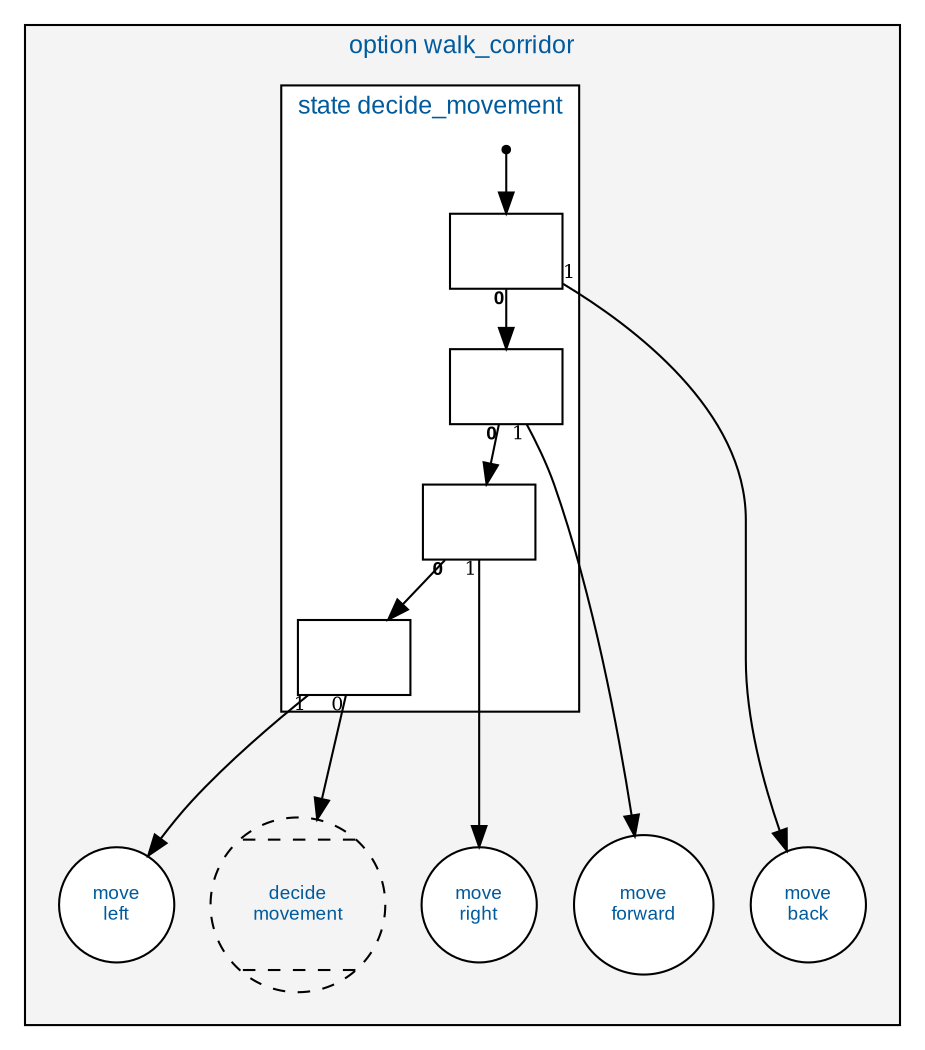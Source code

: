 digraph g {compound="true";bgcolor="";fontcolor="";fontname="";fontsize="";label="";margin="";nodesep="";rankdir="";ranksep="0.4";ratio="";size="";subgraph cluster_option{bgcolor="";color="";fillcolor="#F4F4F4";fontcolor="#005A9C";fontname="Arial";fontsize="12";label="option walk_corridor";labeljust="";labelloc="";style="filled";subgraph cluster_states{bgcolor="";color="#F4F4F4";fillcolor="#F4F4F4";fontcolor="";fontname="";fontsize="";label="";labeljust="";labelloc="";style="filled";node[label="move\nback", color="",fillcolor="#FFFFFF",fixedsize="",fontcolor="#005A9C",fontname="Arial",fontsize="9",height="",shape="circle",style="filled",URL="option.walk_corridor.html#state_move_back",width="",] {state_move_back};node[label="move\nforward", color="",fillcolor="#FFFFFF",fixedsize="",fontcolor="#005A9C",fontname="Arial",fontsize="9",height="",shape="circle",style="filled",URL="option.walk_corridor.html#state_move_forward",width="",] {state_move_forward};node[label="move\nright", color="",fillcolor="#FFFFFF",fixedsize="",fontcolor="#005A9C",fontname="Arial",fontsize="9",height="",shape="circle",style="filled",URL="option.walk_corridor.html#state_move_right",width="",] {state_move_right};node[label="move\nleft", color="",fillcolor="#FFFFFF",fixedsize="",fontcolor="#005A9C",fontname="Arial",fontsize="9",height="",shape="circle",style="filled",URL="option.walk_corridor.html#state_move_left",width="",] {state_move_left};node[label="decide\nmovement", color="",fillcolor="#FFFFFF",fixedsize="",fontcolor="#005A9C",fontname="Arial",fontsize="9",height="",shape="Mcircle",style="dashed",URL="",width="",] {state_decide_movement};}subgraph cluster_decision_tree{bgcolor="";color="";fillcolor="#FFFFFF";fontcolor="#005A9C";fontname="Arial";fontsize="12";label="state decide_movement";labeljust="";labelloc="";style="filled";node[label="start", color="",fillcolor="",fixedsize="",fontcolor="",fontname="",fontsize="",height="",shape="point",style="",URL="",width="",] {start};node[label="", color="",fillcolor="#FFFFFF",fixedsize="",fontcolor="",fontname="Arial",fontsize="9",height="",shape="box",style="filled",URL="option.walk_corridor.html#state_decide_movement_pseudo-code_0",width="",] {_0};edge[arrowhead="",arrowsize="",arrowtail="",constraint="",color="",decorate="",dir="",fontcolor="",fontname="",fontsize="9",headlabel="",headport="",label="",labeldistance="",labelfloat="",labelfontcolor="",labelfontname="",labelfontsize="",minlen="2",samehead="",sametail="",style="solid",taillabel="1",tailport="",URL="",lhead="",ltail=""] _0 -> state_move_back;edge[arrowhead="",arrowsize="",arrowtail="",constraint="",color="",decorate="",dir="",fontcolor="",fontname="Arial Bold",fontsize="9",headlabel="",headport="",label="",labeldistance="",labelfloat="",labelfontcolor="",labelfontname="",labelfontsize="",minlen="",samehead="",sametail="",style="solid",taillabel="",tailport="",URL="",lhead="",ltail=""] start -> _0;node[label="", color="",fillcolor="#FFFFFF",fixedsize="",fontcolor="",fontname="Arial",fontsize="9",height="",shape="box",style="filled",URL="option.walk_corridor.html#state_decide_movement_pseudo-code_1_0",width="",] {_1_0};edge[arrowhead="",arrowsize="",arrowtail="",constraint="",color="",decorate="",dir="",fontcolor="",fontname="",fontsize="9",headlabel="",headport="",label="",labeldistance="",labelfloat="",labelfontcolor="",labelfontname="",labelfontsize="",minlen="2",samehead="",sametail="",style="solid",taillabel="1",tailport="",URL="",lhead="",ltail=""] _1_0 -> state_move_forward;edge[arrowhead="",arrowsize="",arrowtail="",constraint="",color="",decorate="",dir="",fontcolor="",fontname="Arial Bold",fontsize="9",headlabel="",headport="",label="",labeldistance="",labelfloat="",labelfontcolor="",labelfontname="",labelfontsize="",minlen="",samehead="",sametail="",style="solid",taillabel="0",tailport="",URL="",lhead="",ltail=""] _0 -> _1_0;node[label="", color="",fillcolor="#FFFFFF",fixedsize="",fontcolor="",fontname="Arial",fontsize="9",height="",shape="box",style="filled",URL="option.walk_corridor.html#state_decide_movement_pseudo-code_1_1_0",width="",] {_1_1_0};edge[arrowhead="",arrowsize="",arrowtail="",constraint="",color="",decorate="",dir="",fontcolor="",fontname="",fontsize="9",headlabel="",headport="",label="",labeldistance="",labelfloat="",labelfontcolor="",labelfontname="",labelfontsize="",minlen="2",samehead="",sametail="",style="solid",taillabel="1",tailport="",URL="",lhead="",ltail=""] _1_1_0 -> state_move_right;edge[arrowhead="",arrowsize="",arrowtail="",constraint="",color="",decorate="",dir="",fontcolor="",fontname="Arial Bold",fontsize="9",headlabel="",headport="",label="",labeldistance="",labelfloat="",labelfontcolor="",labelfontname="",labelfontsize="",minlen="",samehead="",sametail="",style="solid",taillabel="0",tailport="",URL="",lhead="",ltail=""] _1_0 -> _1_1_0;node[label="", color="",fillcolor="#FFFFFF",fixedsize="",fontcolor="",fontname="Arial",fontsize="9",height="",shape="box",style="filled",URL="option.walk_corridor.html#state_decide_movement_pseudo-code_1_1_1_0",width="",] {_1_1_1_0};edge[arrowhead="",arrowsize="",arrowtail="",constraint="",color="",decorate="",dir="",fontcolor="",fontname="",fontsize="9",headlabel="",headport="",label="",labeldistance="",labelfloat="",labelfontcolor="",labelfontname="",labelfontsize="",minlen="2",samehead="",sametail="",style="solid",taillabel="1",tailport="",URL="",lhead="",ltail=""] _1_1_1_0 -> state_move_left;edge[arrowhead="",arrowsize="",arrowtail="",constraint="",color="",decorate="",dir="",fontcolor="",fontname="Arial Bold",fontsize="9",headlabel="",headport="",label="",labeldistance="",labelfloat="",labelfontcolor="",labelfontname="",labelfontsize="",minlen="",samehead="",sametail="",style="solid",taillabel="0",tailport="",URL="",lhead="",ltail=""] _1_1_0 -> _1_1_1_0;edge[arrowhead="",arrowsize="",arrowtail="",constraint="",color="",decorate="",dir="",fontcolor="",fontname="",fontsize="9",headlabel="",headport="",label="",labeldistance="",labelfloat="",labelfontcolor="",labelfontname="",labelfontsize="",minlen="2",samehead="",sametail="",style="solid",taillabel="0",tailport="",URL="",lhead="",ltail=""] _1_1_1_0 -> state_decide_movement;}}}
                    
